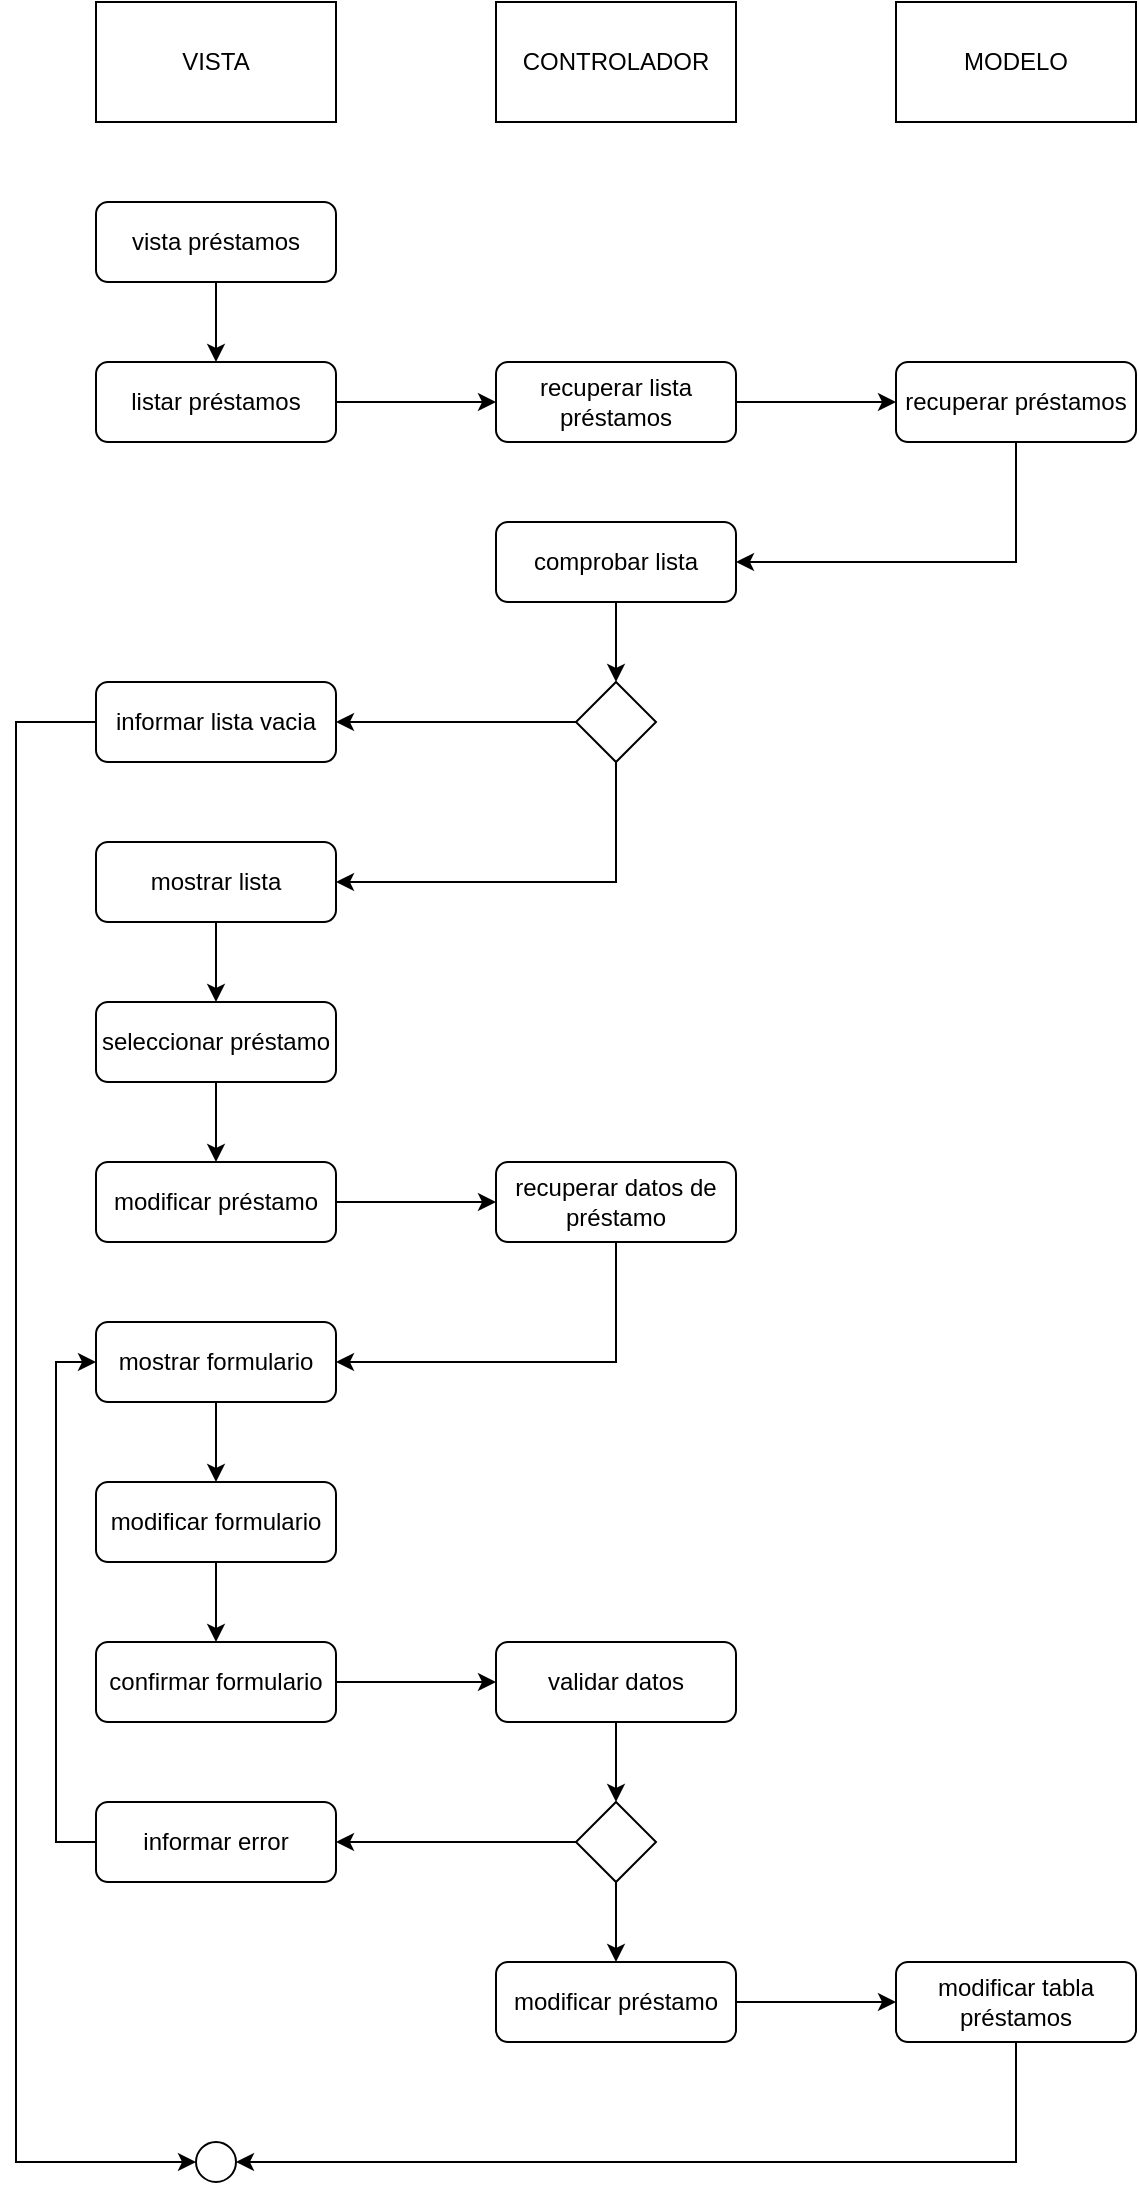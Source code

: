 <mxfile version="28.2.5">
  <diagram name="Página-1" id="QpKCGUdBIGSOlYl-Du1n">
    <mxGraphModel dx="1426" dy="679" grid="1" gridSize="10" guides="1" tooltips="1" connect="1" arrows="1" fold="1" page="1" pageScale="1" pageWidth="827" pageHeight="1169" math="0" shadow="0">
      <root>
        <mxCell id="0" />
        <mxCell id="1" parent="0" />
        <mxCell id="Wk8HpcPnZ-8Hc3H_M3Av-1" value="VISTA" style="rounded=0;whiteSpace=wrap;html=1;" vertex="1" parent="1">
          <mxGeometry x="120" y="20" width="120" height="60" as="geometry" />
        </mxCell>
        <mxCell id="Wk8HpcPnZ-8Hc3H_M3Av-2" value="CONTROLADOR" style="rounded=0;whiteSpace=wrap;html=1;" vertex="1" parent="1">
          <mxGeometry x="320" y="20" width="120" height="60" as="geometry" />
        </mxCell>
        <mxCell id="Wk8HpcPnZ-8Hc3H_M3Av-3" value="MODELO" style="rounded=0;whiteSpace=wrap;html=1;" vertex="1" parent="1">
          <mxGeometry x="520" y="20" width="120" height="60" as="geometry" />
        </mxCell>
        <mxCell id="Wk8HpcPnZ-8Hc3H_M3Av-4" style="edgeStyle=orthogonalEdgeStyle;rounded=0;orthogonalLoop=1;jettySize=auto;html=1;exitX=0.5;exitY=1;exitDx=0;exitDy=0;entryX=1;entryY=0.5;entryDx=0;entryDy=0;" edge="1" parent="1" source="Wk8HpcPnZ-8Hc3H_M3Av-5" target="Wk8HpcPnZ-8Hc3H_M3Av-29">
          <mxGeometry relative="1" as="geometry" />
        </mxCell>
        <mxCell id="Wk8HpcPnZ-8Hc3H_M3Av-5" value="recuperar datos de préstamo" style="rounded=1;whiteSpace=wrap;html=1;" vertex="1" parent="1">
          <mxGeometry x="320" y="600" width="120" height="40" as="geometry" />
        </mxCell>
        <mxCell id="Wk8HpcPnZ-8Hc3H_M3Av-6" value="" style="ellipse;whiteSpace=wrap;html=1;aspect=fixed;fillStyle=solid;fillColor=light-dark(#FFFFFF,#121212);" vertex="1" parent="1">
          <mxGeometry x="170" y="1090" width="20" height="20" as="geometry" />
        </mxCell>
        <mxCell id="Wk8HpcPnZ-8Hc3H_M3Av-7" style="edgeStyle=orthogonalEdgeStyle;rounded=0;orthogonalLoop=1;jettySize=auto;html=1;exitX=1;exitY=0.5;exitDx=0;exitDy=0;entryX=0;entryY=0.5;entryDx=0;entryDy=0;" edge="1" parent="1" source="Wk8HpcPnZ-8Hc3H_M3Av-8" target="Wk8HpcPnZ-8Hc3H_M3Av-5">
          <mxGeometry relative="1" as="geometry" />
        </mxCell>
        <mxCell id="Wk8HpcPnZ-8Hc3H_M3Av-8" value="modificar préstamo" style="rounded=1;whiteSpace=wrap;html=1;" vertex="1" parent="1">
          <mxGeometry x="120" y="600" width="120" height="40" as="geometry" />
        </mxCell>
        <mxCell id="Wk8HpcPnZ-8Hc3H_M3Av-9" style="edgeStyle=orthogonalEdgeStyle;rounded=0;orthogonalLoop=1;jettySize=auto;html=1;exitX=0.5;exitY=1;exitDx=0;exitDy=0;entryX=0.5;entryY=0;entryDx=0;entryDy=0;" edge="1" parent="1" source="Wk8HpcPnZ-8Hc3H_M3Av-10" target="Wk8HpcPnZ-8Hc3H_M3Av-12">
          <mxGeometry relative="1" as="geometry" />
        </mxCell>
        <mxCell id="Wk8HpcPnZ-8Hc3H_M3Av-10" value="vista préstamos" style="rounded=1;whiteSpace=wrap;html=1;" vertex="1" parent="1">
          <mxGeometry x="120" y="120" width="120" height="40" as="geometry" />
        </mxCell>
        <mxCell id="Wk8HpcPnZ-8Hc3H_M3Av-11" style="edgeStyle=orthogonalEdgeStyle;rounded=0;orthogonalLoop=1;jettySize=auto;html=1;exitX=1;exitY=0.5;exitDx=0;exitDy=0;entryX=0;entryY=0.5;entryDx=0;entryDy=0;" edge="1" parent="1" source="Wk8HpcPnZ-8Hc3H_M3Av-12" target="Wk8HpcPnZ-8Hc3H_M3Av-14">
          <mxGeometry relative="1" as="geometry" />
        </mxCell>
        <mxCell id="Wk8HpcPnZ-8Hc3H_M3Av-12" value="listar préstamos" style="rounded=1;whiteSpace=wrap;html=1;" vertex="1" parent="1">
          <mxGeometry x="120" y="200" width="120" height="40" as="geometry" />
        </mxCell>
        <mxCell id="Wk8HpcPnZ-8Hc3H_M3Av-13" style="edgeStyle=orthogonalEdgeStyle;rounded=0;orthogonalLoop=1;jettySize=auto;html=1;exitX=1;exitY=0.5;exitDx=0;exitDy=0;entryX=0;entryY=0.5;entryDx=0;entryDy=0;" edge="1" parent="1" source="Wk8HpcPnZ-8Hc3H_M3Av-14" target="Wk8HpcPnZ-8Hc3H_M3Av-16">
          <mxGeometry relative="1" as="geometry" />
        </mxCell>
        <mxCell id="Wk8HpcPnZ-8Hc3H_M3Av-14" value="recuperar lista préstamos" style="rounded=1;whiteSpace=wrap;html=1;" vertex="1" parent="1">
          <mxGeometry x="320" y="200" width="120" height="40" as="geometry" />
        </mxCell>
        <mxCell id="Wk8HpcPnZ-8Hc3H_M3Av-15" style="edgeStyle=orthogonalEdgeStyle;rounded=0;orthogonalLoop=1;jettySize=auto;html=1;exitX=0.5;exitY=1;exitDx=0;exitDy=0;entryX=1;entryY=0.5;entryDx=0;entryDy=0;" edge="1" parent="1" source="Wk8HpcPnZ-8Hc3H_M3Av-16" target="Wk8HpcPnZ-8Hc3H_M3Av-21">
          <mxGeometry relative="1" as="geometry" />
        </mxCell>
        <mxCell id="Wk8HpcPnZ-8Hc3H_M3Av-16" value="recuperar préstamos" style="rounded=1;whiteSpace=wrap;html=1;" vertex="1" parent="1">
          <mxGeometry x="520" y="200" width="120" height="40" as="geometry" />
        </mxCell>
        <mxCell id="Wk8HpcPnZ-8Hc3H_M3Av-17" style="edgeStyle=orthogonalEdgeStyle;rounded=0;orthogonalLoop=1;jettySize=auto;html=1;exitX=0;exitY=0.5;exitDx=0;exitDy=0;entryX=1;entryY=0.5;entryDx=0;entryDy=0;" edge="1" parent="1" source="Wk8HpcPnZ-8Hc3H_M3Av-19" target="Wk8HpcPnZ-8Hc3H_M3Av-23">
          <mxGeometry relative="1" as="geometry" />
        </mxCell>
        <mxCell id="Wk8HpcPnZ-8Hc3H_M3Av-18" style="edgeStyle=orthogonalEdgeStyle;rounded=0;orthogonalLoop=1;jettySize=auto;html=1;exitX=0.5;exitY=1;exitDx=0;exitDy=0;entryX=1;entryY=0.5;entryDx=0;entryDy=0;" edge="1" parent="1" source="Wk8HpcPnZ-8Hc3H_M3Av-19" target="Wk8HpcPnZ-8Hc3H_M3Av-25">
          <mxGeometry relative="1" as="geometry" />
        </mxCell>
        <mxCell id="Wk8HpcPnZ-8Hc3H_M3Av-19" value="" style="rhombus;whiteSpace=wrap;html=1;" vertex="1" parent="1">
          <mxGeometry x="360" y="360" width="40" height="40" as="geometry" />
        </mxCell>
        <mxCell id="Wk8HpcPnZ-8Hc3H_M3Av-20" style="edgeStyle=orthogonalEdgeStyle;rounded=0;orthogonalLoop=1;jettySize=auto;html=1;exitX=0.5;exitY=1;exitDx=0;exitDy=0;entryX=0.5;entryY=0;entryDx=0;entryDy=0;" edge="1" parent="1" source="Wk8HpcPnZ-8Hc3H_M3Av-21" target="Wk8HpcPnZ-8Hc3H_M3Av-19">
          <mxGeometry relative="1" as="geometry" />
        </mxCell>
        <mxCell id="Wk8HpcPnZ-8Hc3H_M3Av-21" value="comprobar lista" style="rounded=1;whiteSpace=wrap;html=1;" vertex="1" parent="1">
          <mxGeometry x="320" y="280" width="120" height="40" as="geometry" />
        </mxCell>
        <mxCell id="Wk8HpcPnZ-8Hc3H_M3Av-22" style="edgeStyle=orthogonalEdgeStyle;rounded=0;orthogonalLoop=1;jettySize=auto;html=1;exitX=0;exitY=0.5;exitDx=0;exitDy=0;entryX=0;entryY=0.5;entryDx=0;entryDy=0;" edge="1" parent="1" source="Wk8HpcPnZ-8Hc3H_M3Av-23" target="Wk8HpcPnZ-8Hc3H_M3Av-6">
          <mxGeometry relative="1" as="geometry">
            <Array as="points">
              <mxPoint x="80" y="380" />
              <mxPoint x="80" y="1100" />
            </Array>
          </mxGeometry>
        </mxCell>
        <mxCell id="Wk8HpcPnZ-8Hc3H_M3Av-23" value="informar lista vacia" style="rounded=1;whiteSpace=wrap;html=1;" vertex="1" parent="1">
          <mxGeometry x="120" y="360" width="120" height="40" as="geometry" />
        </mxCell>
        <mxCell id="Wk8HpcPnZ-8Hc3H_M3Av-24" style="edgeStyle=orthogonalEdgeStyle;rounded=0;orthogonalLoop=1;jettySize=auto;html=1;exitX=0.5;exitY=1;exitDx=0;exitDy=0;entryX=0.5;entryY=0;entryDx=0;entryDy=0;" edge="1" parent="1" source="Wk8HpcPnZ-8Hc3H_M3Av-25" target="Wk8HpcPnZ-8Hc3H_M3Av-27">
          <mxGeometry relative="1" as="geometry" />
        </mxCell>
        <mxCell id="Wk8HpcPnZ-8Hc3H_M3Av-25" value="mostrar lista" style="rounded=1;whiteSpace=wrap;html=1;" vertex="1" parent="1">
          <mxGeometry x="120" y="440" width="120" height="40" as="geometry" />
        </mxCell>
        <mxCell id="Wk8HpcPnZ-8Hc3H_M3Av-26" style="edgeStyle=orthogonalEdgeStyle;rounded=0;orthogonalLoop=1;jettySize=auto;html=1;exitX=0.5;exitY=1;exitDx=0;exitDy=0;" edge="1" parent="1" source="Wk8HpcPnZ-8Hc3H_M3Av-27" target="Wk8HpcPnZ-8Hc3H_M3Av-8">
          <mxGeometry relative="1" as="geometry" />
        </mxCell>
        <mxCell id="Wk8HpcPnZ-8Hc3H_M3Av-27" value="seleccionar préstamo" style="rounded=1;whiteSpace=wrap;html=1;" vertex="1" parent="1">
          <mxGeometry x="120" y="520" width="120" height="40" as="geometry" />
        </mxCell>
        <mxCell id="Wk8HpcPnZ-8Hc3H_M3Av-28" style="edgeStyle=orthogonalEdgeStyle;rounded=0;orthogonalLoop=1;jettySize=auto;html=1;exitX=0.5;exitY=1;exitDx=0;exitDy=0;entryX=0.5;entryY=0;entryDx=0;entryDy=0;" edge="1" parent="1" source="Wk8HpcPnZ-8Hc3H_M3Av-29" target="Wk8HpcPnZ-8Hc3H_M3Av-31">
          <mxGeometry relative="1" as="geometry" />
        </mxCell>
        <mxCell id="Wk8HpcPnZ-8Hc3H_M3Av-29" value="mostrar formulario" style="rounded=1;whiteSpace=wrap;html=1;" vertex="1" parent="1">
          <mxGeometry x="120" y="680" width="120" height="40" as="geometry" />
        </mxCell>
        <mxCell id="Wk8HpcPnZ-8Hc3H_M3Av-30" style="edgeStyle=orthogonalEdgeStyle;rounded=0;orthogonalLoop=1;jettySize=auto;html=1;exitX=0.5;exitY=1;exitDx=0;exitDy=0;entryX=0.5;entryY=0;entryDx=0;entryDy=0;" edge="1" parent="1" source="Wk8HpcPnZ-8Hc3H_M3Av-31" target="Wk8HpcPnZ-8Hc3H_M3Av-42">
          <mxGeometry relative="1" as="geometry" />
        </mxCell>
        <mxCell id="Wk8HpcPnZ-8Hc3H_M3Av-31" value="modificar formulario" style="rounded=1;whiteSpace=wrap;html=1;" vertex="1" parent="1">
          <mxGeometry x="120" y="760" width="120" height="40" as="geometry" />
        </mxCell>
        <mxCell id="Wk8HpcPnZ-8Hc3H_M3Av-32" style="edgeStyle=orthogonalEdgeStyle;rounded=0;orthogonalLoop=1;jettySize=auto;html=1;exitX=0.5;exitY=1;exitDx=0;exitDy=0;entryX=0.5;entryY=0;entryDx=0;entryDy=0;" edge="1" parent="1" source="Wk8HpcPnZ-8Hc3H_M3Av-33" target="Wk8HpcPnZ-8Hc3H_M3Av-36">
          <mxGeometry relative="1" as="geometry" />
        </mxCell>
        <mxCell id="Wk8HpcPnZ-8Hc3H_M3Av-33" value="validar datos" style="rounded=1;whiteSpace=wrap;html=1;" vertex="1" parent="1">
          <mxGeometry x="320" y="840" width="120" height="40" as="geometry" />
        </mxCell>
        <mxCell id="Wk8HpcPnZ-8Hc3H_M3Av-34" style="edgeStyle=orthogonalEdgeStyle;rounded=0;orthogonalLoop=1;jettySize=auto;html=1;exitX=0;exitY=0.5;exitDx=0;exitDy=0;" edge="1" parent="1" source="Wk8HpcPnZ-8Hc3H_M3Av-36" target="Wk8HpcPnZ-8Hc3H_M3Av-38">
          <mxGeometry relative="1" as="geometry" />
        </mxCell>
        <mxCell id="Wk8HpcPnZ-8Hc3H_M3Av-35" style="edgeStyle=orthogonalEdgeStyle;rounded=0;orthogonalLoop=1;jettySize=auto;html=1;exitX=0.5;exitY=1;exitDx=0;exitDy=0;entryX=0.5;entryY=0;entryDx=0;entryDy=0;" edge="1" parent="1" source="Wk8HpcPnZ-8Hc3H_M3Av-36" target="Wk8HpcPnZ-8Hc3H_M3Av-40">
          <mxGeometry relative="1" as="geometry" />
        </mxCell>
        <mxCell id="Wk8HpcPnZ-8Hc3H_M3Av-36" value="" style="rhombus;whiteSpace=wrap;html=1;" vertex="1" parent="1">
          <mxGeometry x="360" y="920" width="40" height="40" as="geometry" />
        </mxCell>
        <mxCell id="Wk8HpcPnZ-8Hc3H_M3Av-37" style="edgeStyle=orthogonalEdgeStyle;rounded=0;orthogonalLoop=1;jettySize=auto;html=1;exitX=0;exitY=0.5;exitDx=0;exitDy=0;entryX=0;entryY=0.5;entryDx=0;entryDy=0;" edge="1" parent="1" source="Wk8HpcPnZ-8Hc3H_M3Av-38" target="Wk8HpcPnZ-8Hc3H_M3Av-29">
          <mxGeometry relative="1" as="geometry" />
        </mxCell>
        <mxCell id="Wk8HpcPnZ-8Hc3H_M3Av-38" value="informar error" style="rounded=1;whiteSpace=wrap;html=1;" vertex="1" parent="1">
          <mxGeometry x="120" y="920" width="120" height="40" as="geometry" />
        </mxCell>
        <mxCell id="Wk8HpcPnZ-8Hc3H_M3Av-39" style="edgeStyle=orthogonalEdgeStyle;rounded=0;orthogonalLoop=1;jettySize=auto;html=1;exitX=1;exitY=0.5;exitDx=0;exitDy=0;entryX=0;entryY=0.5;entryDx=0;entryDy=0;" edge="1" parent="1" source="Wk8HpcPnZ-8Hc3H_M3Av-40" target="Wk8HpcPnZ-8Hc3H_M3Av-44">
          <mxGeometry relative="1" as="geometry" />
        </mxCell>
        <mxCell id="Wk8HpcPnZ-8Hc3H_M3Av-40" value="modificar préstamo" style="rounded=1;whiteSpace=wrap;html=1;" vertex="1" parent="1">
          <mxGeometry x="320" y="1000" width="120" height="40" as="geometry" />
        </mxCell>
        <mxCell id="Wk8HpcPnZ-8Hc3H_M3Av-41" style="edgeStyle=orthogonalEdgeStyle;rounded=0;orthogonalLoop=1;jettySize=auto;html=1;exitX=1;exitY=0.5;exitDx=0;exitDy=0;entryX=0;entryY=0.5;entryDx=0;entryDy=0;" edge="1" parent="1" source="Wk8HpcPnZ-8Hc3H_M3Av-42" target="Wk8HpcPnZ-8Hc3H_M3Av-33">
          <mxGeometry relative="1" as="geometry" />
        </mxCell>
        <mxCell id="Wk8HpcPnZ-8Hc3H_M3Av-42" value="confirmar formulario" style="rounded=1;whiteSpace=wrap;html=1;" vertex="1" parent="1">
          <mxGeometry x="120" y="840" width="120" height="40" as="geometry" />
        </mxCell>
        <mxCell id="Wk8HpcPnZ-8Hc3H_M3Av-43" style="edgeStyle=orthogonalEdgeStyle;rounded=0;orthogonalLoop=1;jettySize=auto;html=1;exitX=0.5;exitY=1;exitDx=0;exitDy=0;entryX=1;entryY=0.5;entryDx=0;entryDy=0;" edge="1" parent="1" source="Wk8HpcPnZ-8Hc3H_M3Av-44" target="Wk8HpcPnZ-8Hc3H_M3Av-6">
          <mxGeometry relative="1" as="geometry" />
        </mxCell>
        <mxCell id="Wk8HpcPnZ-8Hc3H_M3Av-44" value="modificar tabla préstamos" style="rounded=1;whiteSpace=wrap;html=1;" vertex="1" parent="1">
          <mxGeometry x="520" y="1000" width="120" height="40" as="geometry" />
        </mxCell>
      </root>
    </mxGraphModel>
  </diagram>
</mxfile>
